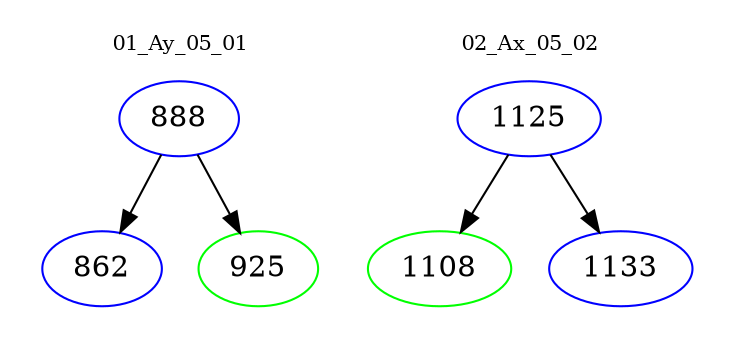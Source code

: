 digraph{
subgraph cluster_0 {
color = white
label = "01_Ay_05_01";
fontsize=10;
T0_888 [label="888", color="blue"]
T0_888 -> T0_862 [color="black"]
T0_862 [label="862", color="blue"]
T0_888 -> T0_925 [color="black"]
T0_925 [label="925", color="green"]
}
subgraph cluster_1 {
color = white
label = "02_Ax_05_02";
fontsize=10;
T1_1125 [label="1125", color="blue"]
T1_1125 -> T1_1108 [color="black"]
T1_1108 [label="1108", color="green"]
T1_1125 -> T1_1133 [color="black"]
T1_1133 [label="1133", color="blue"]
}
}
